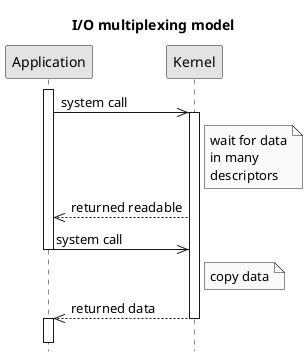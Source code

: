 @startuml
title I/O multiplexing model
hide footbox
skinparam monochrome true
activate Application
Application->>Kernel: system call
activate Kernel
Note right of Kernel: wait for data\nin many\ndescriptors
Kernel-->>Application: returned readable
Application->>Kernel: system call
deactivate Application
Note right of Kernel: copy data
Kernel-->>Application: returned data
deactivate Kernel
activate Application
||15||
@enduml
